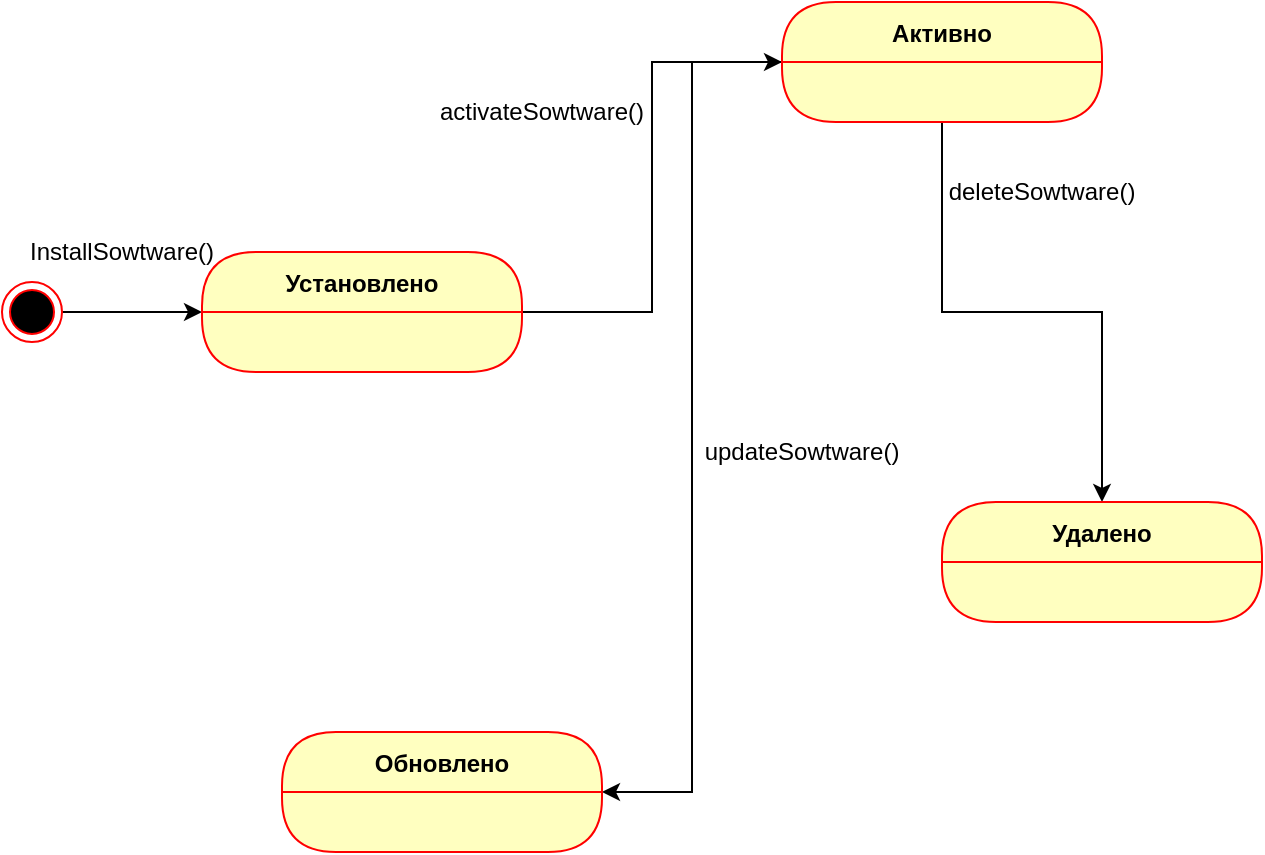 <mxfile version="24.8.0">
  <diagram name="Page-1" id="58cdce13-f638-feb5-8d6f-7d28b1aa9fa0">
    <mxGraphModel dx="1002" dy="569" grid="1" gridSize="10" guides="1" tooltips="1" connect="1" arrows="1" fold="1" page="1" pageScale="1" pageWidth="1100" pageHeight="850" background="none" math="0" shadow="0">
      <root>
        <mxCell id="0" />
        <mxCell id="1" parent="0" />
        <mxCell id="zMP52z1mymjOpYbRdOEb-13" style="edgeStyle=orthogonalEdgeStyle;rounded=0;orthogonalLoop=1;jettySize=auto;html=1;entryX=0;entryY=0.5;entryDx=0;entryDy=0;" parent="1" source="Bqjqlyz7nJPiu9QkODc4-1" target="zMP52z1mymjOpYbRdOEb-1" edge="1">
          <mxGeometry relative="1" as="geometry" />
        </mxCell>
        <mxCell id="Bqjqlyz7nJPiu9QkODc4-1" value="" style="ellipse;html=1;shape=endState;fillColor=#000000;strokeColor=#ff0000;" parent="1" vertex="1">
          <mxGeometry x="70" y="200" width="30" height="30" as="geometry" />
        </mxCell>
        <mxCell id="zMP52z1mymjOpYbRdOEb-14" style="edgeStyle=orthogonalEdgeStyle;rounded=0;orthogonalLoop=1;jettySize=auto;html=1;entryX=0;entryY=0.5;entryDx=0;entryDy=0;" parent="1" source="zMP52z1mymjOpYbRdOEb-1" target="zMP52z1mymjOpYbRdOEb-4" edge="1">
          <mxGeometry relative="1" as="geometry" />
        </mxCell>
        <mxCell id="zMP52z1mymjOpYbRdOEb-1" value="Установлено" style="swimlane;fontStyle=1;align=center;verticalAlign=middle;childLayout=stackLayout;horizontal=1;startSize=30;horizontalStack=0;resizeParent=0;resizeLast=1;container=0;fontColor=#000000;collapsible=0;rounded=1;arcSize=30;strokeColor=#ff0000;fillColor=#ffffc0;swimlaneFillColor=#ffffc0;dropTarget=0;" parent="1" vertex="1">
          <mxGeometry x="170" y="185" width="160" height="60" as="geometry" />
        </mxCell>
        <mxCell id="zMP52z1mymjOpYbRdOEb-16" style="edgeStyle=orthogonalEdgeStyle;rounded=0;orthogonalLoop=1;jettySize=auto;html=1;entryX=0.5;entryY=0;entryDx=0;entryDy=0;" parent="1" source="zMP52z1mymjOpYbRdOEb-4" target="zMP52z1mymjOpYbRdOEb-10" edge="1">
          <mxGeometry relative="1" as="geometry" />
        </mxCell>
        <mxCell id="zMP52z1mymjOpYbRdOEb-17" style="edgeStyle=orthogonalEdgeStyle;rounded=0;orthogonalLoop=1;jettySize=auto;html=1;entryX=1;entryY=0.5;entryDx=0;entryDy=0;" parent="1" source="zMP52z1mymjOpYbRdOEb-4" target="zMP52z1mymjOpYbRdOEb-7" edge="1">
          <mxGeometry relative="1" as="geometry" />
        </mxCell>
        <mxCell id="zMP52z1mymjOpYbRdOEb-4" value="Активно" style="swimlane;fontStyle=1;align=center;verticalAlign=middle;childLayout=stackLayout;horizontal=1;startSize=30;horizontalStack=0;resizeParent=0;resizeLast=1;container=0;fontColor=#000000;collapsible=0;rounded=1;arcSize=30;strokeColor=#ff0000;fillColor=#ffffc0;swimlaneFillColor=#ffffc0;dropTarget=0;" parent="1" vertex="1">
          <mxGeometry x="460" y="60" width="160" height="60" as="geometry" />
        </mxCell>
        <mxCell id="zMP52z1mymjOpYbRdOEb-7" value="Обновлено" style="swimlane;fontStyle=1;align=center;verticalAlign=middle;childLayout=stackLayout;horizontal=1;startSize=30;horizontalStack=0;resizeParent=0;resizeLast=1;container=0;fontColor=#000000;collapsible=0;rounded=1;arcSize=30;strokeColor=#ff0000;fillColor=#ffffc0;swimlaneFillColor=#ffffc0;dropTarget=0;" parent="1" vertex="1">
          <mxGeometry x="210" y="425" width="160" height="60" as="geometry" />
        </mxCell>
        <mxCell id="zMP52z1mymjOpYbRdOEb-10" value="Удалено" style="swimlane;fontStyle=1;align=center;verticalAlign=middle;childLayout=stackLayout;horizontal=1;startSize=30;horizontalStack=0;resizeParent=0;resizeLast=1;container=0;fontColor=#000000;collapsible=0;rounded=1;arcSize=30;strokeColor=#ff0000;fillColor=#ffffc0;swimlaneFillColor=#ffffc0;dropTarget=0;" parent="1" vertex="1">
          <mxGeometry x="540" y="310" width="160" height="60" as="geometry" />
        </mxCell>
        <mxCell id="TAUhRISivFGKvphACxws-1" value="InstallSowtware()" style="text;html=1;align=center;verticalAlign=middle;whiteSpace=wrap;rounded=0;" vertex="1" parent="1">
          <mxGeometry x="100" y="170" width="60" height="30" as="geometry" />
        </mxCell>
        <mxCell id="TAUhRISivFGKvphACxws-2" value="activateSowtware()" style="text;html=1;align=center;verticalAlign=middle;whiteSpace=wrap;rounded=0;" vertex="1" parent="1">
          <mxGeometry x="310" y="100" width="60" height="30" as="geometry" />
        </mxCell>
        <mxCell id="TAUhRISivFGKvphACxws-3" value="deleteSowtware()" style="text;html=1;align=center;verticalAlign=middle;whiteSpace=wrap;rounded=0;" vertex="1" parent="1">
          <mxGeometry x="560" y="140" width="60" height="30" as="geometry" />
        </mxCell>
        <mxCell id="TAUhRISivFGKvphACxws-4" value="updateSowtware()" style="text;html=1;align=center;verticalAlign=middle;whiteSpace=wrap;rounded=0;" vertex="1" parent="1">
          <mxGeometry x="440" y="270" width="60" height="30" as="geometry" />
        </mxCell>
      </root>
    </mxGraphModel>
  </diagram>
</mxfile>
